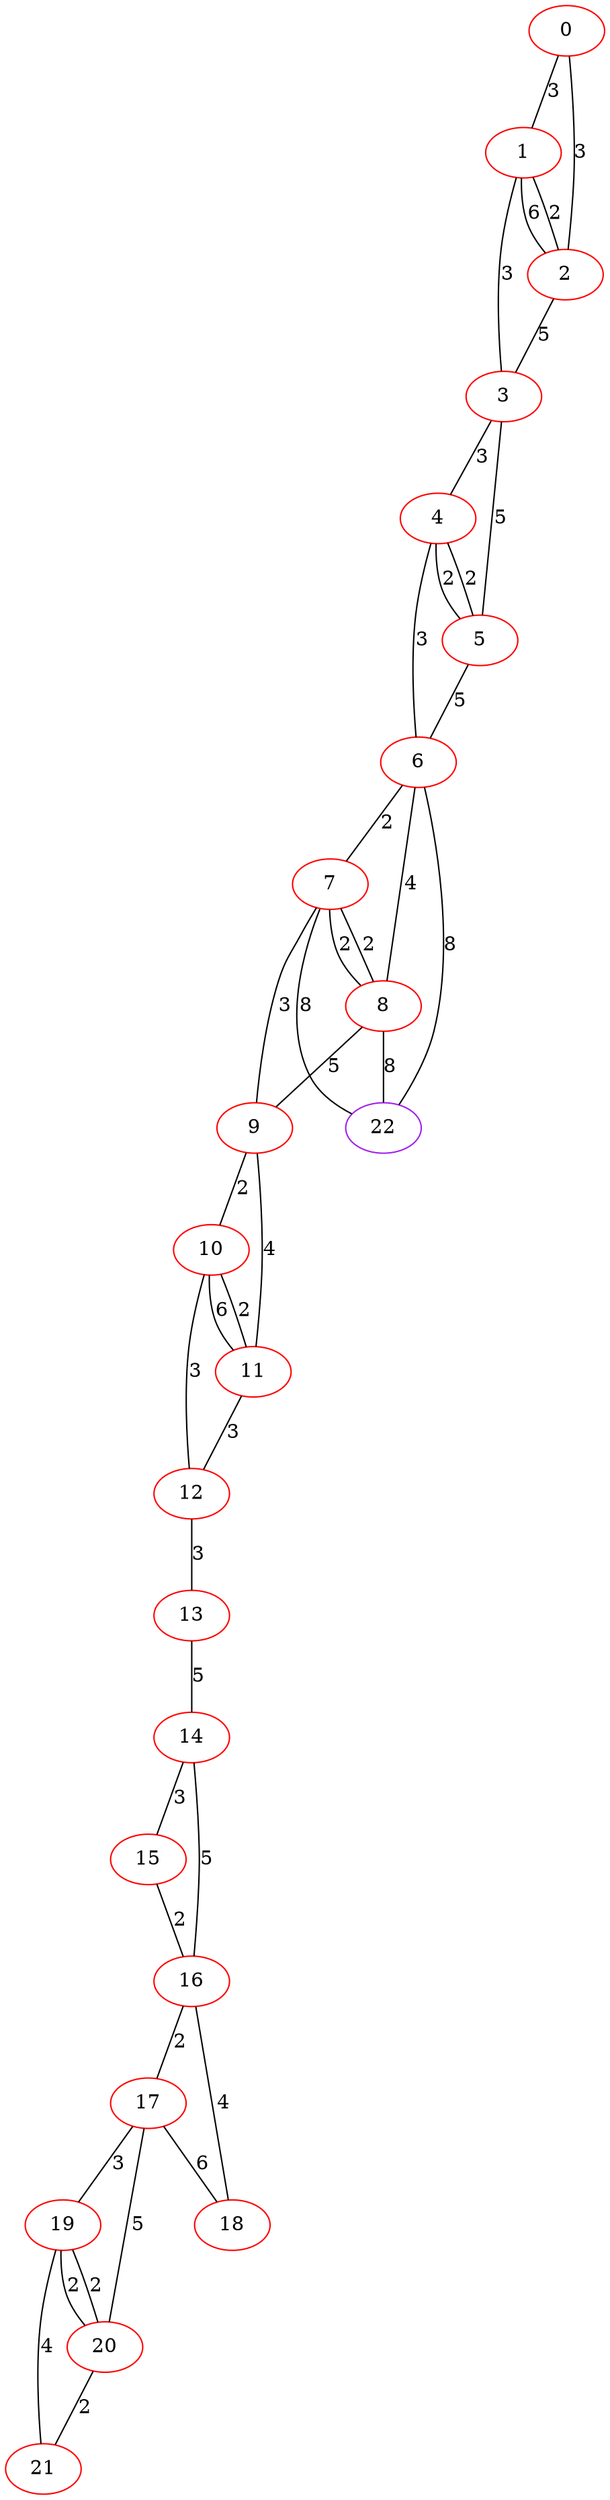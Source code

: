 graph "" {
0 [color=red, weight=1];
1 [color=red, weight=1];
2 [color=red, weight=1];
3 [color=red, weight=1];
4 [color=red, weight=1];
5 [color=red, weight=1];
6 [color=red, weight=1];
7 [color=red, weight=1];
8 [color=red, weight=1];
9 [color=red, weight=1];
10 [color=red, weight=1];
11 [color=red, weight=1];
12 [color=red, weight=1];
13 [color=red, weight=1];
14 [color=red, weight=1];
15 [color=red, weight=1];
16 [color=red, weight=1];
17 [color=red, weight=1];
18 [color=red, weight=1];
19 [color=red, weight=1];
20 [color=red, weight=1];
21 [color=red, weight=1];
22 [color=purple, weight=4];
0 -- 1  [key=0, label=3];
0 -- 2  [key=0, label=3];
1 -- 2  [key=0, label=2];
1 -- 2  [key=1, label=6];
1 -- 3  [key=0, label=3];
2 -- 3  [key=0, label=5];
3 -- 4  [key=0, label=3];
3 -- 5  [key=0, label=5];
4 -- 5  [key=0, label=2];
4 -- 5  [key=1, label=2];
4 -- 6  [key=0, label=3];
5 -- 6  [key=0, label=5];
6 -- 8  [key=0, label=4];
6 -- 22  [key=0, label=8];
6 -- 7  [key=0, label=2];
7 -- 8  [key=0, label=2];
7 -- 8  [key=1, label=2];
7 -- 9  [key=0, label=3];
7 -- 22  [key=0, label=8];
8 -- 9  [key=0, label=5];
8 -- 22  [key=0, label=8];
9 -- 10  [key=0, label=2];
9 -- 11  [key=0, label=4];
10 -- 11  [key=0, label=2];
10 -- 11  [key=1, label=6];
10 -- 12  [key=0, label=3];
11 -- 12  [key=0, label=3];
12 -- 13  [key=0, label=3];
13 -- 14  [key=0, label=5];
14 -- 16  [key=0, label=5];
14 -- 15  [key=0, label=3];
15 -- 16  [key=0, label=2];
16 -- 17  [key=0, label=2];
16 -- 18  [key=0, label=4];
17 -- 18  [key=0, label=6];
17 -- 19  [key=0, label=3];
17 -- 20  [key=0, label=5];
19 -- 20  [key=0, label=2];
19 -- 20  [key=1, label=2];
19 -- 21  [key=0, label=4];
20 -- 21  [key=0, label=2];
}
